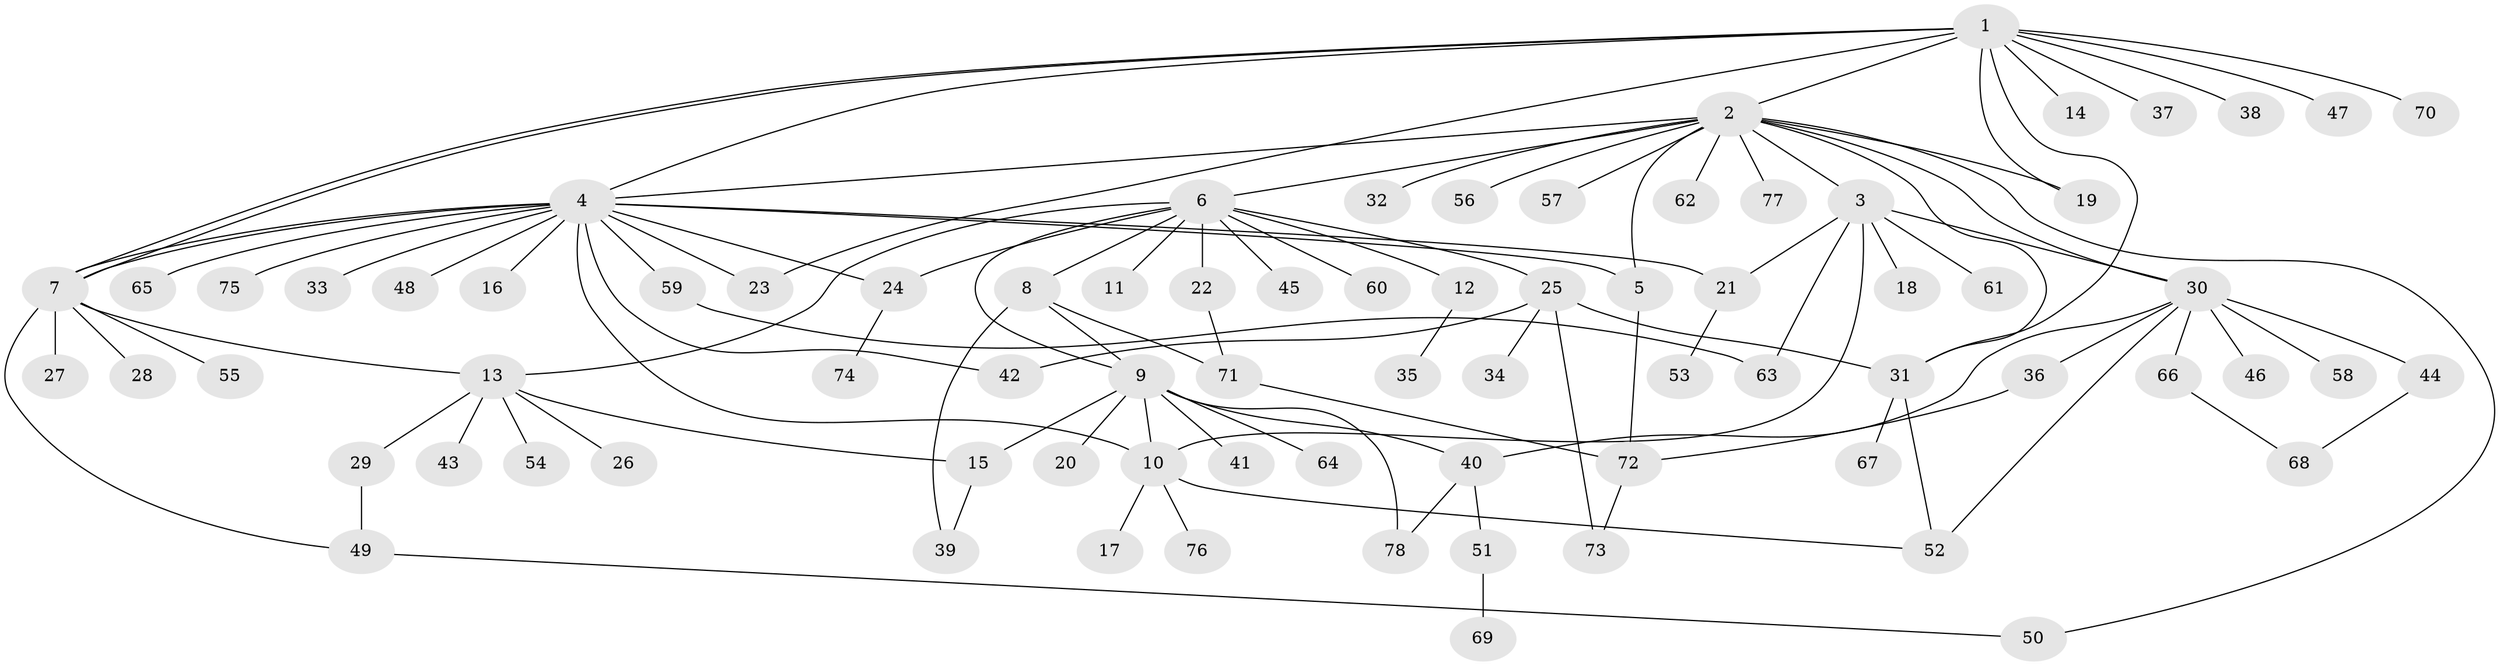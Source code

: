 // coarse degree distribution, {8: 0.03333333333333333, 16: 0.016666666666666666, 7: 0.03333333333333333, 19: 0.016666666666666666, 3: 0.1, 10: 0.016666666666666666, 4: 0.016666666666666666, 5: 0.05, 1: 0.5333333333333333, 6: 0.016666666666666666, 2: 0.16666666666666666}
// Generated by graph-tools (version 1.1) at 2025/23/03/03/25 07:23:53]
// undirected, 78 vertices, 108 edges
graph export_dot {
graph [start="1"]
  node [color=gray90,style=filled];
  1;
  2;
  3;
  4;
  5;
  6;
  7;
  8;
  9;
  10;
  11;
  12;
  13;
  14;
  15;
  16;
  17;
  18;
  19;
  20;
  21;
  22;
  23;
  24;
  25;
  26;
  27;
  28;
  29;
  30;
  31;
  32;
  33;
  34;
  35;
  36;
  37;
  38;
  39;
  40;
  41;
  42;
  43;
  44;
  45;
  46;
  47;
  48;
  49;
  50;
  51;
  52;
  53;
  54;
  55;
  56;
  57;
  58;
  59;
  60;
  61;
  62;
  63;
  64;
  65;
  66;
  67;
  68;
  69;
  70;
  71;
  72;
  73;
  74;
  75;
  76;
  77;
  78;
  1 -- 2;
  1 -- 4;
  1 -- 7;
  1 -- 7;
  1 -- 14;
  1 -- 19;
  1 -- 23;
  1 -- 31;
  1 -- 37;
  1 -- 38;
  1 -- 47;
  1 -- 70;
  2 -- 3;
  2 -- 4;
  2 -- 5;
  2 -- 6;
  2 -- 19;
  2 -- 30;
  2 -- 31;
  2 -- 32;
  2 -- 50;
  2 -- 56;
  2 -- 57;
  2 -- 62;
  2 -- 77;
  3 -- 10;
  3 -- 18;
  3 -- 21;
  3 -- 30;
  3 -- 61;
  3 -- 63;
  4 -- 5;
  4 -- 7;
  4 -- 7;
  4 -- 10;
  4 -- 16;
  4 -- 21;
  4 -- 23;
  4 -- 24;
  4 -- 33;
  4 -- 42;
  4 -- 48;
  4 -- 59;
  4 -- 65;
  4 -- 75;
  5 -- 72;
  6 -- 8;
  6 -- 9;
  6 -- 11;
  6 -- 12;
  6 -- 13;
  6 -- 22;
  6 -- 24;
  6 -- 25;
  6 -- 45;
  6 -- 60;
  7 -- 13;
  7 -- 27;
  7 -- 28;
  7 -- 49;
  7 -- 55;
  8 -- 9;
  8 -- 39;
  8 -- 71;
  9 -- 10;
  9 -- 15;
  9 -- 20;
  9 -- 40;
  9 -- 41;
  9 -- 64;
  9 -- 78;
  10 -- 17;
  10 -- 52;
  10 -- 76;
  12 -- 35;
  13 -- 15;
  13 -- 26;
  13 -- 29;
  13 -- 43;
  13 -- 54;
  15 -- 39;
  21 -- 53;
  22 -- 71;
  24 -- 74;
  25 -- 31;
  25 -- 34;
  25 -- 42;
  25 -- 73;
  29 -- 49;
  30 -- 36;
  30 -- 40;
  30 -- 44;
  30 -- 46;
  30 -- 52;
  30 -- 58;
  30 -- 66;
  31 -- 52;
  31 -- 67;
  36 -- 72;
  40 -- 51;
  40 -- 78;
  44 -- 68;
  49 -- 50;
  51 -- 69;
  59 -- 63;
  66 -- 68;
  71 -- 72;
  72 -- 73;
}
